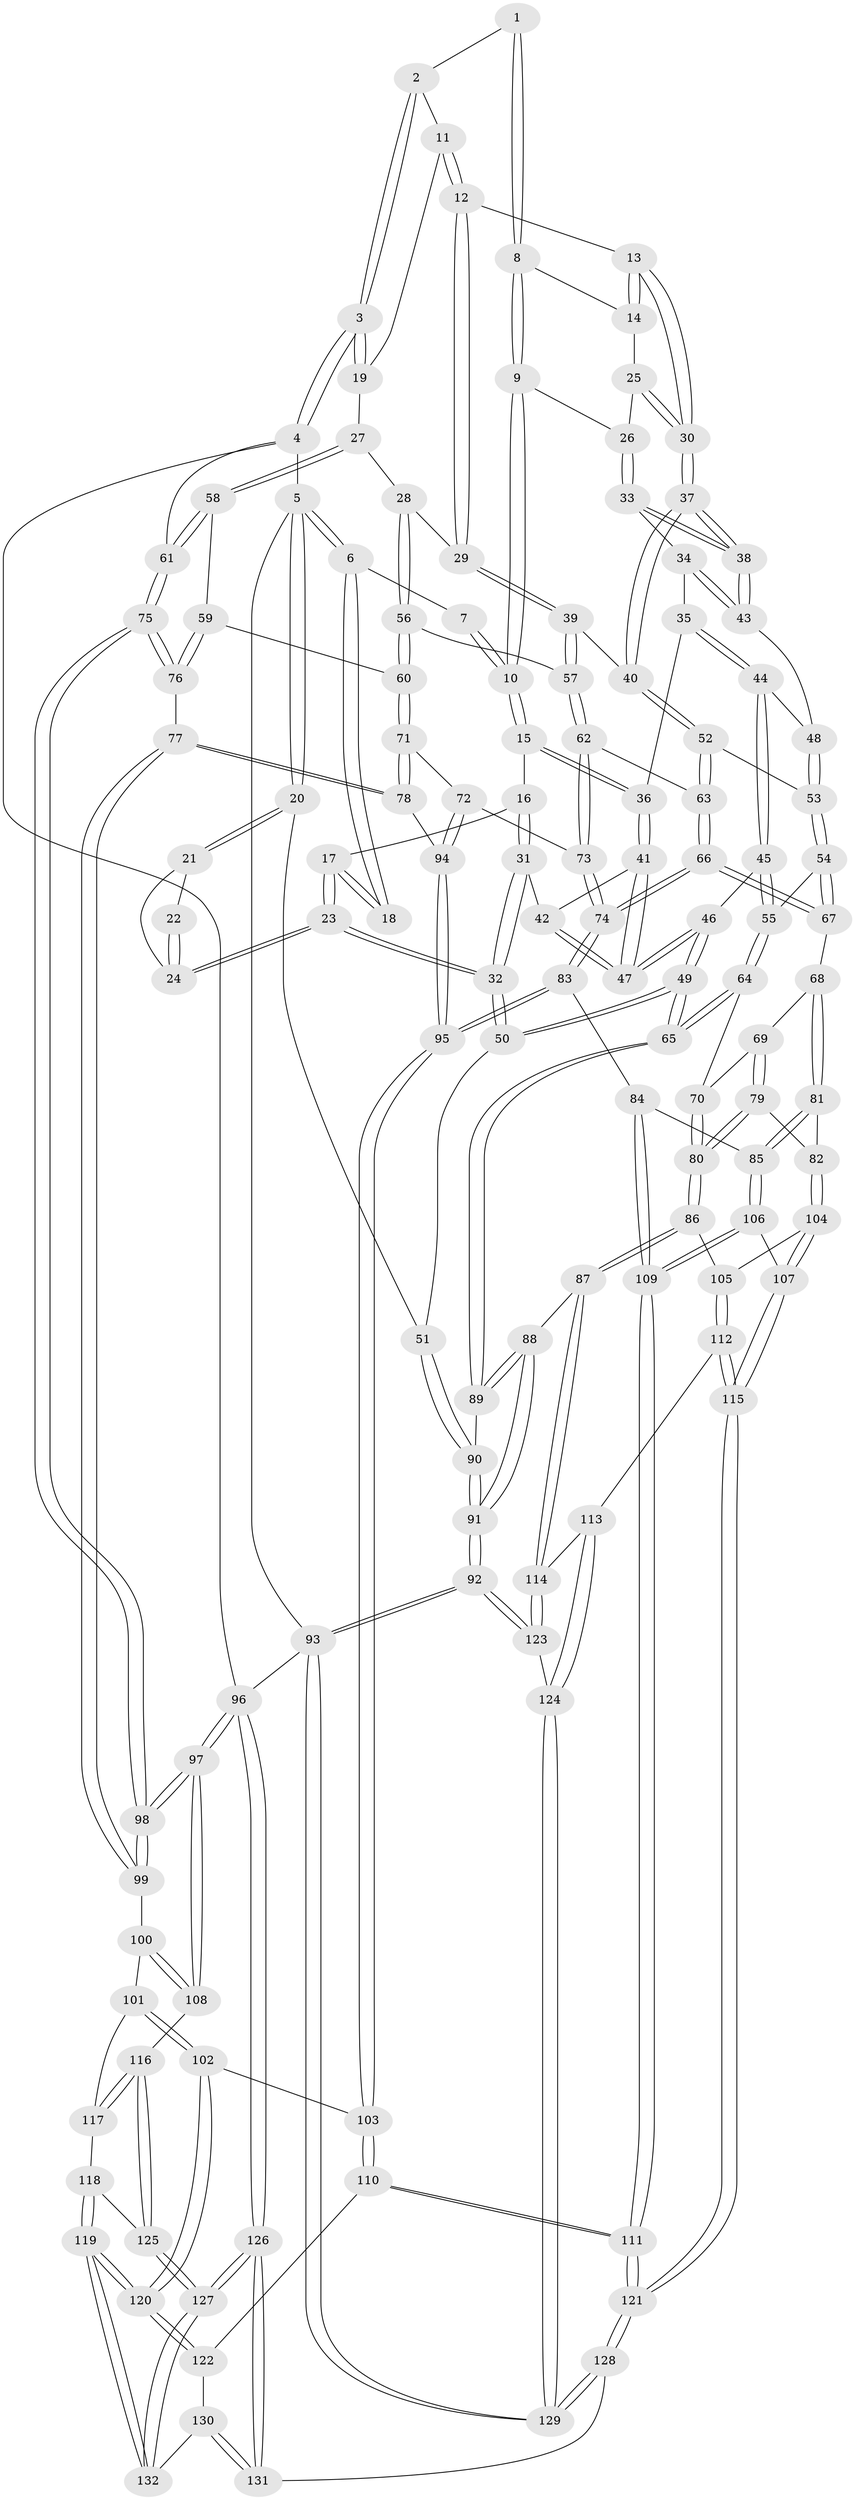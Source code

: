 // coarse degree distribution, {8: 0.019230769230769232, 6: 0.09615384615384616, 7: 0.09615384615384616, 5: 0.21153846153846154, 3: 0.19230769230769232, 2: 0.019230769230769232, 4: 0.36538461538461536}
// Generated by graph-tools (version 1.1) at 2025/21/03/04/25 18:21:40]
// undirected, 132 vertices, 327 edges
graph export_dot {
graph [start="1"]
  node [color=gray90,style=filled];
  1 [pos="+0.5570586235932059+0"];
  2 [pos="+0.9291203891491014+0"];
  3 [pos="+1+0"];
  4 [pos="+1+0"];
  5 [pos="+0+0"];
  6 [pos="+0.179737629193733+0"];
  7 [pos="+0.40267279762991715+0"];
  8 [pos="+0.5705375372981505+0"];
  9 [pos="+0.48673197614263286+0.11355290747852322"];
  10 [pos="+0.43099500770637994+0.14819441199631816"];
  11 [pos="+0.8274945523108771+0.030763401033909607"];
  12 [pos="+0.754405214110778+0.11512567934418938"];
  13 [pos="+0.7347599700582448+0.11077362031145"];
  14 [pos="+0.6644046376354357+0.08941029983914874"];
  15 [pos="+0.42164723439511337+0.15785128420432207"];
  16 [pos="+0.2960027791532507+0.09027964230926966"];
  17 [pos="+0.27295728680288134+0.05592380964208381"];
  18 [pos="+0.19937793540168744+0"];
  19 [pos="+0.930520898168335+0.12918116628514825"];
  20 [pos="+0+0.2190352438150128"];
  21 [pos="+0.0019906661463063914+0.1918657116383825"];
  22 [pos="+0.1824106075886118+0"];
  23 [pos="+0.1387709959795596+0.2317313309623692"];
  24 [pos="+0.11920970099195+0.21600923604600017"];
  25 [pos="+0.6366193323713616+0.1166424760305579"];
  26 [pos="+0.5827119898227643+0.1426399120980508"];
  27 [pos="+0.9379144648536699+0.24710716142217715"];
  28 [pos="+0.8526368145684932+0.25082488202059927"];
  29 [pos="+0.7966996891404593+0.23392492892115818"];
  30 [pos="+0.642465362073779+0.23414296246087987"];
  31 [pos="+0.25185774380158926+0.21910605958390625"];
  32 [pos="+0.17099165625624252+0.27125775195152924"];
  33 [pos="+0.577390681585542+0.1744288221821557"];
  34 [pos="+0.4953506270069822+0.2185312965975641"];
  35 [pos="+0.4732282617622437+0.21054346007592453"];
  36 [pos="+0.4223766140446781+0.16578750728677807"];
  37 [pos="+0.6357413507406298+0.2935911301222576"];
  38 [pos="+0.5966926584350978+0.26275402650789076"];
  39 [pos="+0.7220565055607133+0.2909604744984055"];
  40 [pos="+0.6391077438043176+0.2986302830452934"];
  41 [pos="+0.40545728198700404+0.19580986665752978"];
  42 [pos="+0.2635635633118151+0.22350855074785914"];
  43 [pos="+0.5413225867759943+0.2517117382487439"];
  44 [pos="+0.47651006659777806+0.29836287362892344"];
  45 [pos="+0.43439724095869664+0.34354256624114893"];
  46 [pos="+0.36717090548459247+0.3033071154400508"];
  47 [pos="+0.36726392514769535+0.2969211349313107"];
  48 [pos="+0.5074104929314742+0.29918387650621975"];
  49 [pos="+0.21187363664810532+0.43558699389277244"];
  50 [pos="+0.17962424932226018+0.3726235909508572"];
  51 [pos="+0+0.29423262812867196"];
  52 [pos="+0.6009477449310554+0.3665458699292143"];
  53 [pos="+0.5665214814989061+0.372292183931678"];
  54 [pos="+0.48769724823393595+0.4075914742762657"];
  55 [pos="+0.4655634755832555+0.399209583854113"];
  56 [pos="+0.8298196883696003+0.42265943436276204"];
  57 [pos="+0.7645631509500433+0.4286887746070449"];
  58 [pos="+1+0.27992389050335287"];
  59 [pos="+0.8899251453685716+0.45199396270298253"];
  60 [pos="+0.8868398937625187+0.45246942674158325"];
  61 [pos="+1+0.29828930247092483"];
  62 [pos="+0.7481802917897907+0.446872499096584"];
  63 [pos="+0.6340508820425099+0.43562777532225583"];
  64 [pos="+0.34331051167554044+0.4783526132972124"];
  65 [pos="+0.21387227838345263+0.49365563298110515"];
  66 [pos="+0.6101882969243247+0.5130699616634122"];
  67 [pos="+0.5029080189969575+0.48100227072051066"];
  68 [pos="+0.4828453667313166+0.5153718998342385"];
  69 [pos="+0.43755914372151006+0.5186105383845432"];
  70 [pos="+0.41826962130687817+0.5157426714444145"];
  71 [pos="+0.8560190407292516+0.5170259094899237"];
  72 [pos="+0.7788176606114785+0.5446075767012585"];
  73 [pos="+0.7482645918078202+0.46030566052518285"];
  74 [pos="+0.6304873403873349+0.5890476124177223"];
  75 [pos="+1+0.514443018746085"];
  76 [pos="+1+0.538859970668356"];
  77 [pos="+0.9129764678781528+0.6240000638417669"];
  78 [pos="+0.8970293340934044+0.615577123338533"];
  79 [pos="+0.4393317789715953+0.6597500014032697"];
  80 [pos="+0.41018330756792837+0.6615336146970219"];
  81 [pos="+0.5182315501008017+0.6480383012726323"];
  82 [pos="+0.46882728910505733+0.660438181340642"];
  83 [pos="+0.6336713265266134+0.6616973480836226"];
  84 [pos="+0.6239562227621288+0.6641536416331436"];
  85 [pos="+0.620461081969968+0.6646913584326865"];
  86 [pos="+0.3570108841524716+0.6716759718396633"];
  87 [pos="+0.25107305944513436+0.6704812884384488"];
  88 [pos="+0.18236558100232916+0.5967975866774072"];
  89 [pos="+0.20234962952169921+0.5206881494532059"];
  90 [pos="+0+0.29673305569254754"];
  91 [pos="+0+0.716668784961273"];
  92 [pos="+0+0.934067732127882"];
  93 [pos="+0+1"];
  94 [pos="+0.7561458633085736+0.6131878395754902"];
  95 [pos="+0.6769337268965567+0.6782361229335618"];
  96 [pos="+1+1"];
  97 [pos="+1+0.8366611267203807"];
  98 [pos="+1+0.7866433623914975"];
  99 [pos="+0.915769677683675+0.6602233449052034"];
  100 [pos="+0.9040273058506124+0.6967781447317071"];
  101 [pos="+0.7302906712722628+0.7267896576725745"];
  102 [pos="+0.7024391420801681+0.7137174956342238"];
  103 [pos="+0.7002559313108098+0.7122140571420765"];
  104 [pos="+0.47026762201529576+0.7903442864930503"];
  105 [pos="+0.43916433639415237+0.8048137753937374"];
  106 [pos="+0.531154584203113+0.7990375458125811"];
  107 [pos="+0.5157574912083664+0.8066922827335055"];
  108 [pos="+0.926644601362906+0.7720226091370495"];
  109 [pos="+0.584638264595599+0.8601538805891447"];
  110 [pos="+0.6404845171264127+0.8821210833846765"];
  111 [pos="+0.6006852503107167+0.8999686767717675"];
  112 [pos="+0.40581727426475916+0.8633678964854947"];
  113 [pos="+0.2774830752289322+0.7317565450568585"];
  114 [pos="+0.25177302040622684+0.6780166289806108"];
  115 [pos="+0.4440150338911732+1"];
  116 [pos="+0.8954010073166697+0.8074397408468166"];
  117 [pos="+0.7618851372889984+0.7593491328291915"];
  118 [pos="+0.7872794587119196+0.8368325883382818"];
  119 [pos="+0.752709776018206+0.9127277558195505"];
  120 [pos="+0.7364374637041913+0.9037705448771415"];
  121 [pos="+0.4446569650853592+1"];
  122 [pos="+0.6771758442570163+0.8980223957813082"];
  123 [pos="+0.16594434328135665+0.8853542962551941"];
  124 [pos="+0.3009204930408098+1"];
  125 [pos="+0.884011953910444+0.8745756706542043"];
  126 [pos="+0.9915695267195529+1"];
  127 [pos="+0.9334016736462517+1"];
  128 [pos="+0.4276738057218803+1"];
  129 [pos="+0.38570598913830445+1"];
  130 [pos="+0.67988466747773+0.9462626696885796"];
  131 [pos="+0.547626515834592+1"];
  132 [pos="+0.8344911580211757+1"];
  1 -- 2;
  1 -- 8;
  1 -- 8;
  2 -- 3;
  2 -- 3;
  2 -- 11;
  3 -- 4;
  3 -- 4;
  3 -- 19;
  3 -- 19;
  4 -- 5;
  4 -- 61;
  4 -- 96;
  5 -- 6;
  5 -- 6;
  5 -- 20;
  5 -- 20;
  5 -- 93;
  6 -- 7;
  6 -- 18;
  6 -- 18;
  7 -- 10;
  7 -- 10;
  8 -- 9;
  8 -- 9;
  8 -- 14;
  9 -- 10;
  9 -- 10;
  9 -- 26;
  10 -- 15;
  10 -- 15;
  11 -- 12;
  11 -- 12;
  11 -- 19;
  12 -- 13;
  12 -- 29;
  12 -- 29;
  13 -- 14;
  13 -- 14;
  13 -- 30;
  13 -- 30;
  14 -- 25;
  15 -- 16;
  15 -- 36;
  15 -- 36;
  16 -- 17;
  16 -- 31;
  16 -- 31;
  17 -- 18;
  17 -- 18;
  17 -- 23;
  17 -- 23;
  19 -- 27;
  20 -- 21;
  20 -- 21;
  20 -- 51;
  21 -- 22;
  21 -- 24;
  22 -- 24;
  22 -- 24;
  23 -- 24;
  23 -- 24;
  23 -- 32;
  23 -- 32;
  25 -- 26;
  25 -- 30;
  25 -- 30;
  26 -- 33;
  26 -- 33;
  27 -- 28;
  27 -- 58;
  27 -- 58;
  28 -- 29;
  28 -- 56;
  28 -- 56;
  29 -- 39;
  29 -- 39;
  30 -- 37;
  30 -- 37;
  31 -- 32;
  31 -- 32;
  31 -- 42;
  32 -- 50;
  32 -- 50;
  33 -- 34;
  33 -- 38;
  33 -- 38;
  34 -- 35;
  34 -- 43;
  34 -- 43;
  35 -- 36;
  35 -- 44;
  35 -- 44;
  36 -- 41;
  36 -- 41;
  37 -- 38;
  37 -- 38;
  37 -- 40;
  37 -- 40;
  38 -- 43;
  38 -- 43;
  39 -- 40;
  39 -- 57;
  39 -- 57;
  40 -- 52;
  40 -- 52;
  41 -- 42;
  41 -- 47;
  41 -- 47;
  42 -- 47;
  42 -- 47;
  43 -- 48;
  44 -- 45;
  44 -- 45;
  44 -- 48;
  45 -- 46;
  45 -- 55;
  45 -- 55;
  46 -- 47;
  46 -- 47;
  46 -- 49;
  46 -- 49;
  48 -- 53;
  48 -- 53;
  49 -- 50;
  49 -- 50;
  49 -- 65;
  49 -- 65;
  50 -- 51;
  51 -- 90;
  51 -- 90;
  52 -- 53;
  52 -- 63;
  52 -- 63;
  53 -- 54;
  53 -- 54;
  54 -- 55;
  54 -- 67;
  54 -- 67;
  55 -- 64;
  55 -- 64;
  56 -- 57;
  56 -- 60;
  56 -- 60;
  57 -- 62;
  57 -- 62;
  58 -- 59;
  58 -- 61;
  58 -- 61;
  59 -- 60;
  59 -- 76;
  59 -- 76;
  60 -- 71;
  60 -- 71;
  61 -- 75;
  61 -- 75;
  62 -- 63;
  62 -- 73;
  62 -- 73;
  63 -- 66;
  63 -- 66;
  64 -- 65;
  64 -- 65;
  64 -- 70;
  65 -- 89;
  65 -- 89;
  66 -- 67;
  66 -- 67;
  66 -- 74;
  66 -- 74;
  67 -- 68;
  68 -- 69;
  68 -- 81;
  68 -- 81;
  69 -- 70;
  69 -- 79;
  69 -- 79;
  70 -- 80;
  70 -- 80;
  71 -- 72;
  71 -- 78;
  71 -- 78;
  72 -- 73;
  72 -- 94;
  72 -- 94;
  73 -- 74;
  73 -- 74;
  74 -- 83;
  74 -- 83;
  75 -- 76;
  75 -- 76;
  75 -- 98;
  75 -- 98;
  76 -- 77;
  77 -- 78;
  77 -- 78;
  77 -- 99;
  77 -- 99;
  78 -- 94;
  79 -- 80;
  79 -- 80;
  79 -- 82;
  80 -- 86;
  80 -- 86;
  81 -- 82;
  81 -- 85;
  81 -- 85;
  82 -- 104;
  82 -- 104;
  83 -- 84;
  83 -- 95;
  83 -- 95;
  84 -- 85;
  84 -- 109;
  84 -- 109;
  85 -- 106;
  85 -- 106;
  86 -- 87;
  86 -- 87;
  86 -- 105;
  87 -- 88;
  87 -- 114;
  87 -- 114;
  88 -- 89;
  88 -- 89;
  88 -- 91;
  88 -- 91;
  89 -- 90;
  90 -- 91;
  90 -- 91;
  91 -- 92;
  91 -- 92;
  92 -- 93;
  92 -- 93;
  92 -- 123;
  92 -- 123;
  93 -- 129;
  93 -- 129;
  93 -- 96;
  94 -- 95;
  94 -- 95;
  95 -- 103;
  95 -- 103;
  96 -- 97;
  96 -- 97;
  96 -- 126;
  96 -- 126;
  97 -- 98;
  97 -- 98;
  97 -- 108;
  97 -- 108;
  98 -- 99;
  98 -- 99;
  99 -- 100;
  100 -- 101;
  100 -- 108;
  100 -- 108;
  101 -- 102;
  101 -- 102;
  101 -- 117;
  102 -- 103;
  102 -- 120;
  102 -- 120;
  103 -- 110;
  103 -- 110;
  104 -- 105;
  104 -- 107;
  104 -- 107;
  105 -- 112;
  105 -- 112;
  106 -- 107;
  106 -- 109;
  106 -- 109;
  107 -- 115;
  107 -- 115;
  108 -- 116;
  109 -- 111;
  109 -- 111;
  110 -- 111;
  110 -- 111;
  110 -- 122;
  111 -- 121;
  111 -- 121;
  112 -- 113;
  112 -- 115;
  112 -- 115;
  113 -- 114;
  113 -- 124;
  113 -- 124;
  114 -- 123;
  114 -- 123;
  115 -- 121;
  115 -- 121;
  116 -- 117;
  116 -- 117;
  116 -- 125;
  116 -- 125;
  117 -- 118;
  118 -- 119;
  118 -- 119;
  118 -- 125;
  119 -- 120;
  119 -- 120;
  119 -- 132;
  119 -- 132;
  120 -- 122;
  120 -- 122;
  121 -- 128;
  121 -- 128;
  122 -- 130;
  123 -- 124;
  124 -- 129;
  124 -- 129;
  125 -- 127;
  125 -- 127;
  126 -- 127;
  126 -- 127;
  126 -- 131;
  126 -- 131;
  127 -- 132;
  127 -- 132;
  128 -- 129;
  128 -- 129;
  128 -- 131;
  130 -- 131;
  130 -- 131;
  130 -- 132;
}
